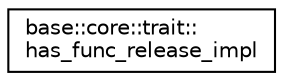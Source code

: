 digraph "クラス階層図"
{
 // LATEX_PDF_SIZE
  edge [fontname="Helvetica",fontsize="10",labelfontname="Helvetica",labelfontsize="10"];
  node [fontname="Helvetica",fontsize="10",shape=record];
  rankdir="LR";
  Node0 [label="base::core::trait::\lhas_func_release_impl",height=0.2,width=0.4,color="black", fillcolor="white", style="filled",URL="$structbase_1_1core_1_1trait_1_1has__func__release__impl.html",tooltip="メンバ関数を持っているか"];
}
